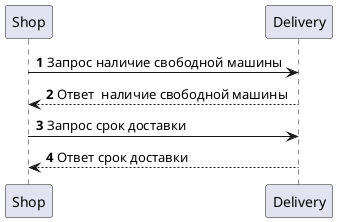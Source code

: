 @startuml
'https://plantuml.com/sequence-diagram

autonumber

Shop -> Delivery: Запрос наличие свободной машины
Delivery --> Shop: Ответ  наличие свободной машины

Shop -> Delivery: Запрос срок доставки
Shop <-- Delivery: Ответ срок доставки
@enduml
